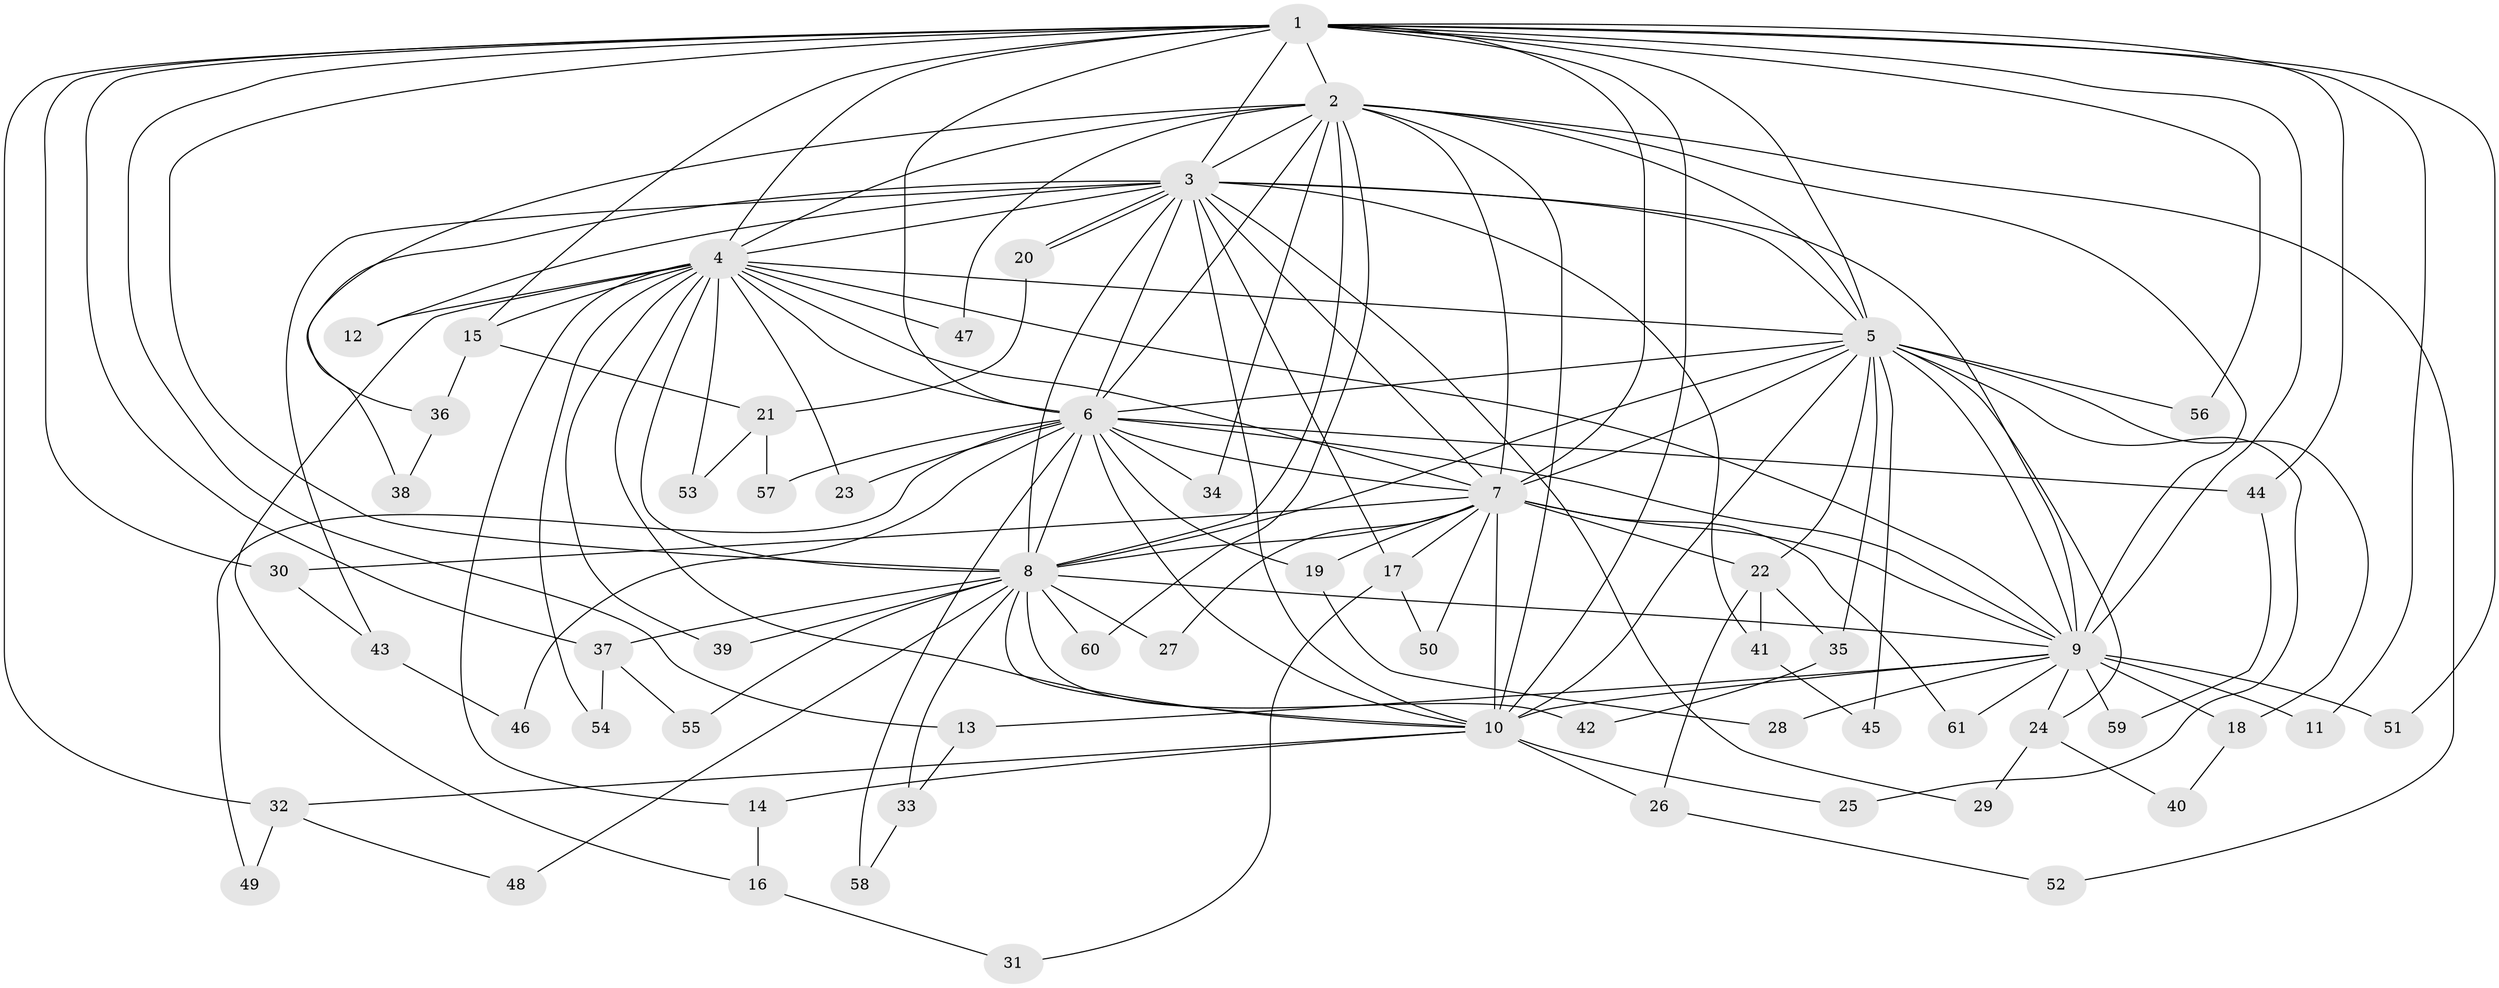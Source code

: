 // coarse degree distribution, {14: 0.027777777777777776, 19: 0.027777777777777776, 11: 0.027777777777777776, 1: 0.1388888888888889, 2: 0.5277777777777778, 3: 0.16666666666666666, 15: 0.027777777777777776, 4: 0.05555555555555555}
// Generated by graph-tools (version 1.1) at 2025/47/03/04/25 21:47:22]
// undirected, 61 vertices, 147 edges
graph export_dot {
graph [start="1"]
  node [color=gray90,style=filled];
  1;
  2;
  3;
  4;
  5;
  6;
  7;
  8;
  9;
  10;
  11;
  12;
  13;
  14;
  15;
  16;
  17;
  18;
  19;
  20;
  21;
  22;
  23;
  24;
  25;
  26;
  27;
  28;
  29;
  30;
  31;
  32;
  33;
  34;
  35;
  36;
  37;
  38;
  39;
  40;
  41;
  42;
  43;
  44;
  45;
  46;
  47;
  48;
  49;
  50;
  51;
  52;
  53;
  54;
  55;
  56;
  57;
  58;
  59;
  60;
  61;
  1 -- 2;
  1 -- 3;
  1 -- 4;
  1 -- 5;
  1 -- 6;
  1 -- 7;
  1 -- 8;
  1 -- 9;
  1 -- 10;
  1 -- 11;
  1 -- 13;
  1 -- 15;
  1 -- 30;
  1 -- 32;
  1 -- 37;
  1 -- 44;
  1 -- 51;
  1 -- 56;
  2 -- 3;
  2 -- 4;
  2 -- 5;
  2 -- 6;
  2 -- 7;
  2 -- 8;
  2 -- 9;
  2 -- 10;
  2 -- 34;
  2 -- 36;
  2 -- 47;
  2 -- 52;
  2 -- 60;
  3 -- 4;
  3 -- 5;
  3 -- 6;
  3 -- 7;
  3 -- 8;
  3 -- 9;
  3 -- 10;
  3 -- 12;
  3 -- 17;
  3 -- 20;
  3 -- 20;
  3 -- 29;
  3 -- 38;
  3 -- 41;
  3 -- 43;
  4 -- 5;
  4 -- 6;
  4 -- 7;
  4 -- 8;
  4 -- 9;
  4 -- 10;
  4 -- 12;
  4 -- 14;
  4 -- 15;
  4 -- 16;
  4 -- 23;
  4 -- 39;
  4 -- 47;
  4 -- 53;
  4 -- 54;
  5 -- 6;
  5 -- 7;
  5 -- 8;
  5 -- 9;
  5 -- 10;
  5 -- 18;
  5 -- 22;
  5 -- 24;
  5 -- 25;
  5 -- 35;
  5 -- 45;
  5 -- 56;
  6 -- 7;
  6 -- 8;
  6 -- 9;
  6 -- 10;
  6 -- 19;
  6 -- 23;
  6 -- 34;
  6 -- 44;
  6 -- 46;
  6 -- 49;
  6 -- 57;
  6 -- 58;
  7 -- 8;
  7 -- 9;
  7 -- 10;
  7 -- 17;
  7 -- 19;
  7 -- 22;
  7 -- 27;
  7 -- 30;
  7 -- 50;
  7 -- 61;
  8 -- 9;
  8 -- 10;
  8 -- 27;
  8 -- 33;
  8 -- 37;
  8 -- 39;
  8 -- 42;
  8 -- 48;
  8 -- 55;
  8 -- 60;
  9 -- 10;
  9 -- 11;
  9 -- 13;
  9 -- 18;
  9 -- 24;
  9 -- 28;
  9 -- 51;
  9 -- 59;
  9 -- 61;
  10 -- 14;
  10 -- 25;
  10 -- 26;
  10 -- 32;
  13 -- 33;
  14 -- 16;
  15 -- 21;
  15 -- 36;
  16 -- 31;
  17 -- 31;
  17 -- 50;
  18 -- 40;
  19 -- 28;
  20 -- 21;
  21 -- 53;
  21 -- 57;
  22 -- 26;
  22 -- 35;
  22 -- 41;
  24 -- 29;
  24 -- 40;
  26 -- 52;
  30 -- 43;
  32 -- 48;
  32 -- 49;
  33 -- 58;
  35 -- 42;
  36 -- 38;
  37 -- 54;
  37 -- 55;
  41 -- 45;
  43 -- 46;
  44 -- 59;
}
